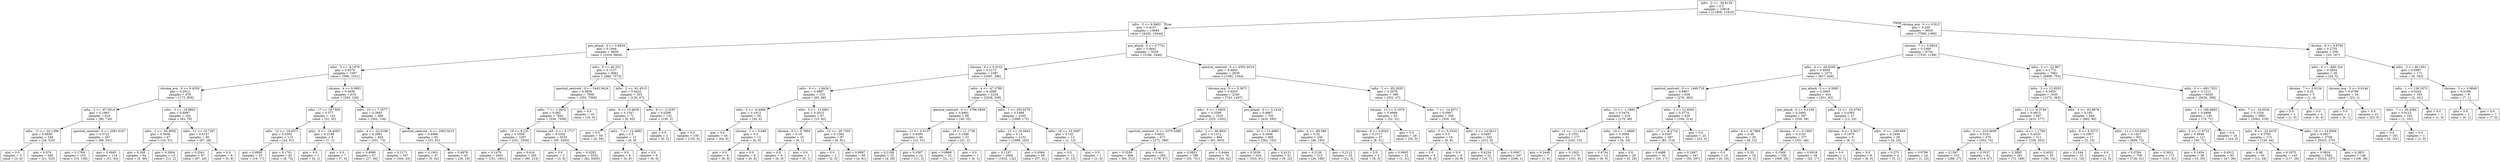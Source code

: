 digraph Tree {
node [shape=box] ;
0 [label="mfcc - 2 <= -39.8139\ngini = 0.5\nsamples = 23618\nvalue = [11808, 11810]"] ;
1 [label="mfcc - 3 <= 6.9483\ngini = 0.4107\nsamples = 14684\nvalue = [4240, 10444]"] ;
0 -> 1 [labeldistance=2.5, labelangle=45, headlabel="True"] ;
2 [label="pre_attack - 0 <= 0.6834\ngini = 0.1944\nsamples = 9658\nvalue = [1054, 8604]"] ;
1 -> 2 ;
3 [label="mfcc - 3 <= -8.1878\ngini = 0.4576\nsamples = 1597\nvalue = [566, 1031]"] ;
2 -> 3 ;
4 [label="chroma_avg - 0 <= 0.4359\ngini = 0.2912\nsamples = 978\nvalue = [173, 805]"] ;
3 -> 4 ;
5 [label="mfcc - 2 <= -67.5914\ngini = 0.1963\nsamples = 816\nvalue = [90, 726]"] ;
4 -> 5 ;
6 [label="mfcc - 11 <= -32.1396\ngini = 0.0836\nsamples = 549\nvalue = [24, 525]"] ;
5 -> 6 ;
7 [label="gini = 0.0\nsamples = 3\nvalue = [3, 0]"] ;
6 -> 7 ;
8 [label="gini = 0.074\nsamples = 546\nvalue = [21, 525]"] ;
6 -> 8 ;
9 [label="spectral_centroid - 0 <= 2091.6167\ngini = 0.3722\nsamples = 267\nvalue = [66, 201]"] ;
5 -> 9 ;
10 [label="gini = 0.1769\nsamples = 153\nvalue = [15, 138]"] ;
9 -> 10 ;
11 [label="gini = 0.4945\nsamples = 114\nvalue = [51, 63]"] ;
9 -> 11 ;
12 [label="mfcc - 3 <= -19.8602\ngini = 0.4997\nsamples = 162\nvalue = [83, 79]"] ;
4 -> 12 ;
13 [label="mfcc - 2 <= -50.9092\ngini = 0.3636\nsamples = 67\nvalue = [16, 51]"] ;
12 -> 13 ;
14 [label="gini = 0.168\nsamples = 54\nvalue = [5, 49]"] ;
13 -> 14 ;
15 [label="gini = 0.2604\nsamples = 13\nvalue = [11, 2]"] ;
13 -> 15 ;
16 [label="mfcc - 11 <= 16.7267\ngini = 0.4157\nsamples = 95\nvalue = [67, 28]"] ;
12 -> 16 ;
17 [label="gini = 0.3541\nsamples = 87\nvalue = [67, 20]"] ;
16 -> 17 ;
18 [label="gini = 0.0\nsamples = 8\nvalue = [0, 8]"] ;
16 -> 18 ;
19 [label="chroma - 4 <= 0.0801\ngini = 0.4636\nsamples = 619\nvalue = [393, 226]"] ;
3 -> 19 ;
20 [label="mfcc - 17 <= 18.7505\ngini = 0.377\nsamples = 123\nvalue = [31, 92]"] ;
19 -> 20 ;
21 [label="mfcc - 12 <= -16.6571\ngini = 0.3303\nsamples = 115\nvalue = [24, 91]"] ;
20 -> 21 ;
22 [label="gini = 0.4995\nsamples = 33\nvalue = [16, 17]"] ;
21 -> 22 ;
23 [label="gini = 0.1761\nsamples = 82\nvalue = [8, 74]"] ;
21 -> 23 ;
24 [label="mfcc - 9 <= -16.4263\ngini = 0.2188\nsamples = 8\nvalue = [7, 1]"] ;
20 -> 24 ;
25 [label="gini = 0.0\nsamples = 1\nvalue = [0, 1]"] ;
24 -> 25 ;
26 [label="gini = 0.0\nsamples = 7\nvalue = [7, 0]"] ;
24 -> 26 ;
27 [label="mfcc - 10 <= 7.2577\ngini = 0.3943\nsamples = 496\nvalue = [362, 134]"] ;
19 -> 27 ;
28 [label="mfcc - 4 <= -22.0198\ngini = 0.2961\nsamples = 404\nvalue = [331, 73]"] ;
27 -> 28 ;
29 [label="gini = 0.4986\nsamples = 57\nvalue = [27, 30]"] ;
28 -> 29 ;
30 [label="gini = 0.2171\nsamples = 347\nvalue = [304, 43]"] ;
28 -> 30 ;
31 [label="spectral_centroid - 0 <= 2063.5015\ngini = 0.4468\nsamples = 92\nvalue = [31, 61]"] ;
27 -> 31 ;
32 [label="gini = 0.1901\nsamples = 47\nvalue = [5, 42]"] ;
31 -> 32 ;
33 [label="gini = 0.4879\nsamples = 45\nvalue = [26, 19]"] ;
31 -> 33 ;
34 [label="mfcc - 5 <= 40.251\ngini = 0.1137\nsamples = 8061\nvalue = [488, 7573]"] ;
2 -> 34 ;
35 [label="spectral_centroid - 0 <= 5443.9424\ngini = 0.0856\nsamples = 7858\nvalue = [352, 7506]"] ;
34 -> 35 ;
36 [label="mfcc - 7 <= 2.3052\ngini = 0.082\nsamples = 7842\nvalue = [336, 7506]"] ;
35 -> 36 ;
37 [label="mfcc - 16 <= 8.231\ngini = 0.1939\nsamples = 2307\nvalue = [251, 2056]"] ;
36 -> 37 ;
38 [label="gini = 0.1479\nsamples = 2002\nvalue = [161, 1841]"] ;
37 -> 38 ;
39 [label="gini = 0.416\nsamples = 305\nvalue = [90, 215]"] ;
37 -> 39 ;
40 [label="chroma_std - 0 <= 0.1717\ngini = 0.0302\nsamples = 5535\nvalue = [85, 5450]"] ;
36 -> 40 ;
41 [label="gini = 0.0\nsamples = 3\nvalue = [3, 0]"] ;
40 -> 41 ;
42 [label="gini = 0.0292\nsamples = 5532\nvalue = [82, 5450]"] ;
40 -> 42 ;
43 [label="gini = 0.0\nsamples = 16\nvalue = [16, 0]"] ;
35 -> 43 ;
44 [label="mfcc - 2 <= -61.4515\ngini = 0.4422\nsamples = 203\nvalue = [136, 67]"] ;
34 -> 44 ;
45 [label="mfcc - 9 <= 13.6628\ngini = 0.1547\nsamples = 71\nvalue = [6, 65]"] ;
44 -> 45 ;
46 [label="gini = 0.0\nsamples = 59\nvalue = [0, 59]"] ;
45 -> 46 ;
47 [label="mfcc - 7 <= -12.4682\ngini = 0.5\nsamples = 12\nvalue = [6, 6]"] ;
45 -> 47 ;
48 [label="gini = 0.0\nsamples = 6\nvalue = [0, 6]"] ;
47 -> 48 ;
49 [label="gini = 0.0\nsamples = 6\nvalue = [6, 0]"] ;
47 -> 49 ;
50 [label="mfcc - 9 <= -2.3287\ngini = 0.0298\nsamples = 132\nvalue = [130, 2]"] ;
44 -> 50 ;
51 [label="gini = 0.0\nsamples = 2\nvalue = [0, 2]"] ;
50 -> 51 ;
52 [label="gini = 0.0\nsamples = 130\nvalue = [130, 0]"] ;
50 -> 52 ;
53 [label="pre_attack - 0 <= 0.7731\ngini = 0.4641\nsamples = 5026\nvalue = [3186, 1840]"] ;
1 -> 53 ;
54 [label="chroma - 4 <= 0.0152\ngini = 0.2173\nsamples = 2387\nvalue = [2091, 296]"] ;
53 -> 54 ;
55 [label="mfcc - 9 <= -1.9434\ngini = 0.4887\nsamples = 153\nvalue = [65, 88]"] ;
54 -> 55 ;
56 [label="mfcc - 5 <= -0.4469\ngini = 0.1913\nsamples = 56\nvalue = [50, 6]"] ;
55 -> 56 ;
57 [label="gini = 0.0\nsamples = 44\nvalue = [44, 0]"] ;
56 -> 57 ;
58 [label="chroma - 1 <= 0.049\ngini = 0.5\nsamples = 12\nvalue = [6, 6]"] ;
56 -> 58 ;
59 [label="gini = 0.0\nsamples = 6\nvalue = [6, 0]"] ;
58 -> 59 ;
60 [label="gini = 0.0\nsamples = 6\nvalue = [0, 6]"] ;
58 -> 60 ;
61 [label="mfcc - 5 <= -13.6901\ngini = 0.2615\nsamples = 97\nvalue = [15, 82]"] ;
55 -> 61 ;
62 [label="chroma - 0 <= 0.7964\ngini = 0.18\nsamples = 10\nvalue = [9, 1]"] ;
61 -> 62 ;
63 [label="gini = 0.0\nsamples = 9\nvalue = [9, 0]"] ;
62 -> 63 ;
64 [label="gini = 0.0\nsamples = 1\nvalue = [0, 1]"] ;
62 -> 64 ;
65 [label="mfcc - 15 <= -28.7205\ngini = 0.1284\nsamples = 87\nvalue = [6, 81]"] ;
61 -> 65 ;
66 [label="gini = 0.0\nsamples = 2\nvalue = [2, 0]"] ;
65 -> 66 ;
67 [label="gini = 0.0897\nsamples = 85\nvalue = [4, 81]"] ;
65 -> 67 ;
68 [label="mfcc - 4 <= -47.3789\ngini = 0.1689\nsamples = 2234\nvalue = [2026, 208]"] ;
54 -> 68 ;
69 [label="spectral_centroid - 0 <= 3796.5938\ngini = 0.4991\nsamples = 69\nvalue = [36, 33]"] ;
68 -> 69 ;
70 [label="chroma - 11 <= 0.5137\ngini = 0.4395\nsamples = 46\nvalue = [15, 31]"] ;
69 -> 70 ;
71 [label="gini = 0.2188\nsamples = 32\nvalue = [4, 28]"] ;
70 -> 71 ;
72 [label="gini = 0.3367\nsamples = 14\nvalue = [11, 3]"] ;
70 -> 72 ;
73 [label="mfcc - 19 <= 11.1738\ngini = 0.1588\nsamples = 23\nvalue = [21, 2]"] ;
69 -> 73 ;
74 [label="gini = 0.0868\nsamples = 22\nvalue = [21, 1]"] ;
73 -> 74 ;
75 [label="gini = 0.0\nsamples = 1\nvalue = [0, 1]"] ;
73 -> 75 ;
76 [label="mfcc - 1 <= 255.6276\ngini = 0.1486\nsamples = 2165\nvalue = [1990, 175]"] ;
68 -> 76 ;
77 [label="mfcc - 13 <= 19.5043\ngini = 0.14\nsamples = 2152\nvalue = [1989, 163]"] ;
76 -> 77 ;
78 [label="gini = 0.1197\nsamples = 2064\nvalue = [1932, 132]"] ;
77 -> 78 ;
79 [label="gini = 0.4564\nsamples = 88\nvalue = [57, 31]"] ;
77 -> 79 ;
80 [label="mfcc - 16 <= 10.3087\ngini = 0.142\nsamples = 13\nvalue = [1, 12]"] ;
76 -> 80 ;
81 [label="gini = 0.0\nsamples = 12\nvalue = [0, 12]"] ;
80 -> 81 ;
82 [label="gini = 0.0\nsamples = 1\nvalue = [1, 0]"] ;
80 -> 82 ;
83 [label="spectral_centroid - 0 <= 4553.4014\ngini = 0.4855\nsamples = 2639\nvalue = [1095, 1544]"] ;
53 -> 83 ;
84 [label="chroma_avg - 0 <= 0.3671\ngini = 0.4433\nsamples = 2240\nvalue = [743, 1497]"] ;
83 -> 84 ;
85 [label="mfcc - 5 <= 1.0925\ngini = 0.3398\nsamples = 1535\nvalue = [333, 1202]"] ;
84 -> 85 ;
86 [label="spectral_centroid - 0 <= 3375.5566\ngini = 0.4821\nsamples = 671\nvalue = [272, 399]"] ;
85 -> 86 ;
87 [label="gini = 0.3558\nsamples = 406\nvalue = [94, 312]"] ;
86 -> 87 ;
88 [label="gini = 0.441\nsamples = 265\nvalue = [178, 87]"] ;
86 -> 88 ;
89 [label="mfcc - 2 <= -66.8631\ngini = 0.1312\nsamples = 864\nvalue = [61, 803]"] ;
85 -> 89 ;
90 [label="gini = 0.0851\nsamples = 786\nvalue = [35, 751]"] ;
89 -> 90 ;
91 [label="gini = 0.4444\nsamples = 78\nvalue = [26, 52]"] ;
89 -> 91 ;
92 [label="pre_attack - 0 <= 3.1418\ngini = 0.4867\nsamples = 705\nvalue = [410, 295]"] ;
84 -> 92 ;
93 [label="mfcc - 10 <= 13.4985\ngini = 0.3449\nsamples = 465\nvalue = [362, 103]"] ;
92 -> 93 ;
94 [label="gini = 0.3036\nsamples = 434\nvalue = [353, 81]"] ;
93 -> 94 ;
95 [label="gini = 0.4121\nsamples = 31\nvalue = [9, 22]"] ;
93 -> 95 ;
96 [label="mfcc - 0 <= -89.586\ngini = 0.32\nsamples = 240\nvalue = [48, 192]"] ;
92 -> 96 ;
97 [label="gini = 0.2126\nsamples = 215\nvalue = [26, 189]"] ;
96 -> 97 ;
98 [label="gini = 0.2112\nsamples = 25\nvalue = [22, 3]"] ;
96 -> 98 ;
99 [label="mfcc - 2 <= -85.2935\ngini = 0.2078\nsamples = 399\nvalue = [352, 47]"] ;
83 -> 99 ;
100 [label="chroma - 11 <= 0.1976\ngini = 0.4999\nsamples = 63\nvalue = [32, 31]"] ;
99 -> 100 ;
101 [label="chroma - 9 <= 0.0024\ngini = 0.2717\nsamples = 37\nvalue = [6, 31]"] ;
100 -> 101 ;
102 [label="gini = 0.0\nsamples = 5\nvalue = [5, 0]"] ;
101 -> 102 ;
103 [label="gini = 0.0605\nsamples = 32\nvalue = [1, 31]"] ;
101 -> 103 ;
104 [label="gini = 0.0\nsamples = 26\nvalue = [26, 0]"] ;
100 -> 104 ;
105 [label="mfcc - 7 <= -14.9371\ngini = 0.0907\nsamples = 336\nvalue = [320, 16]"] ;
99 -> 105 ;
106 [label="mfcc - 5 <= 5.2524\ngini = 0.5\nsamples = 16\nvalue = [8, 8]"] ;
105 -> 106 ;
107 [label="gini = 0.0\nsamples = 8\nvalue = [8, 0]"] ;
106 -> 107 ;
108 [label="gini = 0.0\nsamples = 8\nvalue = [0, 8]"] ;
106 -> 108 ;
109 [label="mfcc - 3 <= 14.5611\ngini = 0.0487\nsamples = 320\nvalue = [312, 8]"] ;
105 -> 109 ;
110 [label="gini = 0.4234\nsamples = 23\nvalue = [16, 7]"] ;
109 -> 110 ;
111 [label="gini = 0.0067\nsamples = 297\nvalue = [296, 1]"] ;
109 -> 111 ;
112 [label="chroma_avg - 0 <= 0.913\ngini = 0.259\nsamples = 8934\nvalue = [7568, 1366]"] ;
0 -> 112 [labeldistance=2.5, labelangle=-45, headlabel="False"] ;
113 [label="chroma - 7 <= 0.0924\ngini = 0.2369\nsamples = 8734\nvalue = [7535, 1199]"] ;
112 -> 113 ;
114 [label="mfcc - 4 <= -20.8295\ngini = 0.4858\nsamples = 1073\nvalue = [627, 446]"] ;
113 -> 114 ;
115 [label="spectral_centroid - 0 <= 1449.718\ngini = 0.4907\nsamples = 639\nvalue = [276, 363]"] ;
114 -> 115 ;
116 [label="mfcc - 12 <= -1.1809\ngini = 0.3474\nsamples = 219\nvalue = [170, 49]"] ;
115 -> 116 ;
117 [label="mfcc - 11 <= -11.1434\ngini = 0.1551\nsamples = 177\nvalue = [162, 15]"] ;
116 -> 117 ;
118 [label="gini = 0.2449\nsamples = 7\nvalue = [1, 6]"] ;
117 -> 118 ;
119 [label="gini = 0.1003\nsamples = 170\nvalue = [161, 9]"] ;
117 -> 119 ;
120 [label="mfcc - 16 <= -1.6666\ngini = 0.3084\nsamples = 42\nvalue = [8, 34]"] ;
116 -> 120 ;
121 [label="gini = 0.4734\nsamples = 13\nvalue = [8, 5]"] ;
120 -> 121 ;
122 [label="gini = 0.0\nsamples = 29\nvalue = [0, 29]"] ;
120 -> 122 ;
123 [label="mfcc - 2 <= 12.4505\ngini = 0.3774\nsamples = 420\nvalue = [106, 314]"] ;
115 -> 123 ;
124 [label="mfcc - 17 <= -8.2716\ngini = 0.3307\nsamples = 397\nvalue = [83, 314]"] ;
123 -> 124 ;
125 [label="gini = 0.4488\nsamples = 50\nvalue = [33, 17]"] ;
124 -> 125 ;
126 [label="gini = 0.2467\nsamples = 347\nvalue = [50, 297]"] ;
124 -> 126 ;
127 [label="gini = 0.0\nsamples = 23\nvalue = [23, 0]"] ;
123 -> 127 ;
128 [label="pre_attack - 0 <= 4.3085\ngini = 0.3093\nsamples = 434\nvalue = [351, 83]"] ;
114 -> 128 ;
129 [label="pre_attack - 0 <= 0.1109\ngini = 0.2495\nsamples = 397\nvalue = [339, 58]"] ;
128 -> 129 ;
130 [label="mfcc - 4 <= -6.7964\ngini = 0.48\nsamples = 20\nvalue = [8, 12]"] ;
129 -> 130 ;
131 [label="gini = 0.0\nsamples = 10\nvalue = [0, 10]"] ;
130 -> 131 ;
132 [label="gini = 0.32\nsamples = 10\nvalue = [8, 2]"] ;
130 -> 132 ;
133 [label="chroma - 6 <= 0.1565\ngini = 0.2143\nsamples = 377\nvalue = [331, 46]"] ;
129 -> 133 ;
134 [label="gini = 0.1569\nsamples = 338\nvalue = [309, 29]"] ;
133 -> 134 ;
135 [label="gini = 0.4918\nsamples = 39\nvalue = [22, 17]"] ;
133 -> 135 ;
136 [label="mfcc - 12 <= -16.4793\ngini = 0.4383\nsamples = 37\nvalue = [12, 25]"] ;
128 -> 136 ;
137 [label="chroma - 4 <= 0.0017\ngini = 0.1975\nsamples = 9\nvalue = [8, 1]"] ;
136 -> 137 ;
138 [label="gini = 0.0\nsamples = 1\nvalue = [0, 1]"] ;
137 -> 138 ;
139 [label="gini = 0.0\nsamples = 8\nvalue = [8, 0]"] ;
137 -> 139 ;
140 [label="mfcc - 0 <= -249.909\ngini = 0.2449\nsamples = 28\nvalue = [4, 24]"] ;
136 -> 140 ;
141 [label="gini = 0.375\nsamples = 4\nvalue = [3, 1]"] ;
140 -> 141 ;
142 [label="gini = 0.0799\nsamples = 24\nvalue = [1, 23]"] ;
140 -> 142 ;
143 [label="mfcc - 2 <= -22.967\ngini = 0.1773\nsamples = 7661\nvalue = [6908, 753]"] ;
113 -> 143 ;
144 [label="mfcc - 3 <= 12.8252\ngini = 0.3455\nsamples = 1635\nvalue = [1272, 363]"] ;
143 -> 144 ;
145 [label="mfcc - 12 <= -0.3746\ngini = 0.4813\nsamples = 687\nvalue = [410, 277]"] ;
144 -> 145 ;
146 [label="mfcc - 0 <= -210.4659\ngini = 0.3161\nsamples = 376\nvalue = [302, 74]"] ;
145 -> 146 ;
147 [label="gini = 0.1567\nsamples = 315\nvalue = [288, 27]"] ;
146 -> 147 ;
148 [label="gini = 0.3537\nsamples = 61\nvalue = [14, 47]"] ;
146 -> 148 ;
149 [label="mfcc - 4 <= 1.1794\ngini = 0.4533\nsamples = 311\nvalue = [108, 203]"] ;
145 -> 149 ;
150 [label="gini = 0.3995\nsamples = 261\nvalue = [72, 189]"] ;
149 -> 150 ;
151 [label="gini = 0.4032\nsamples = 50\nvalue = [36, 14]"] ;
149 -> 151 ;
152 [label="mfcc - 4 <= -43.9878\ngini = 0.165\nsamples = 948\nvalue = [862, 86]"] ;
144 -> 152 ;
153 [label="mfcc - 6 <= 8.5573\ngini = 0.2907\nsamples = 17\nvalue = [3, 14]"] ;
152 -> 153 ;
154 [label="gini = 0.1244\nsamples = 15\nvalue = [1, 14]"] ;
153 -> 154 ;
155 [label="gini = 0.0\nsamples = 2\nvalue = [2, 0]"] ;
153 -> 155 ;
156 [label="mfcc - 11 <= 10.6291\ngini = 0.1427\nsamples = 931\nvalue = [859, 72]"] ;
152 -> 156 ;
157 [label="gini = 0.0784\nsamples = 759\nvalue = [728, 31]"] ;
156 -> 157 ;
158 [label="gini = 0.3631\nsamples = 172\nvalue = [131, 41]"] ;
156 -> 158 ;
159 [label="mfcc - 0 <= -681.7031\ngini = 0.1211\nsamples = 6026\nvalue = [5636, 390]"] ;
143 -> 159 ;
160 [label="mfcc - 1 <= 186.0992\ngini = 0.4998\nsamples = 145\nvalue = [74, 71]"] ;
159 -> 160 ;
161 [label="mfcc - 3 <= 11.6723\ngini = 0.4849\nsamples = 121\nvalue = [50, 71]"] ;
160 -> 161 ;
162 [label="gini = 0.1454\nsamples = 38\nvalue = [3, 35]"] ;
161 -> 162 ;
163 [label="gini = 0.4912\nsamples = 83\nvalue = [47, 36]"] ;
161 -> 163 ;
164 [label="gini = 0.0\nsamples = 24\nvalue = [24, 0]"] ;
160 -> 164 ;
165 [label="mfcc - 7 <= -16.0026\ngini = 0.1026\nsamples = 5881\nvalue = [5562, 319]"] ;
159 -> 165 ;
166 [label="mfcc - 8 <= -22.2479\ngini = 0.3793\nsamples = 173\nvalue = [129, 44]"] ;
165 -> 166 ;
167 [label="gini = 0.48\nsamples = 30\nvalue = [12, 18]"] ;
166 -> 167 ;
168 [label="gini = 0.2975\nsamples = 143\nvalue = [117, 26]"] ;
166 -> 168 ;
169 [label="mfcc - 16 <= 14.9504\ngini = 0.0917\nsamples = 5708\nvalue = [5433, 275]"] ;
165 -> 169 ;
170 [label="gini = 0.0816\nsamples = 5562\nvalue = [5325, 237]"] ;
169 -> 170 ;
171 [label="gini = 0.3851\nsamples = 146\nvalue = [108, 38]"] ;
169 -> 171 ;
172 [label="chroma - 9 <= 0.9795\ngini = 0.2755\nsamples = 200\nvalue = [33, 167]"] ;
112 -> 172 ;
173 [label="mfcc - 0 <= -660.324\ngini = 0.2854\nsamples = 29\nvalue = [24, 5]"] ;
172 -> 173 ;
174 [label="chroma - 7 <= 0.9134\ngini = 0.32\nsamples = 5\nvalue = [1, 4]"] ;
173 -> 174 ;
175 [label="gini = 0.0\nsamples = 1\nvalue = [1, 0]"] ;
174 -> 175 ;
176 [label="gini = 0.0\nsamples = 4\nvalue = [0, 4]"] ;
174 -> 176 ;
177 [label="chroma_avg - 0 <= 0.9144\ngini = 0.0799\nsamples = 24\nvalue = [23, 1]"] ;
173 -> 177 ;
178 [label="gini = 0.0\nsamples = 1\nvalue = [0, 1]"] ;
177 -> 178 ;
179 [label="gini = 0.0\nsamples = 23\nvalue = [23, 0]"] ;
177 -> 179 ;
180 [label="mfcc - 3 <= 49.1451\ngini = 0.0997\nsamples = 171\nvalue = [9, 162]"] ;
172 -> 180 ;
181 [label="mfcc - 1 <= 136.1873\ngini = 0.0242\nsamples = 163\nvalue = [2, 161]"] ;
180 -> 181 ;
182 [label="mfcc - 7 <= 30.4384\ngini = 0.0123\nsamples = 162\nvalue = [1, 161]"] ;
181 -> 182 ;
183 [label="gini = 0.0\nsamples = 161\nvalue = [0, 161]"] ;
182 -> 183 ;
184 [label="gini = 0.0\nsamples = 1\nvalue = [1, 0]"] ;
182 -> 184 ;
185 [label="gini = 0.0\nsamples = 1\nvalue = [1, 0]"] ;
181 -> 185 ;
186 [label="chroma - 5 <= 0.9648\ngini = 0.2188\nsamples = 8\nvalue = [7, 1]"] ;
180 -> 186 ;
187 [label="gini = 0.0\nsamples = 1\nvalue = [0, 1]"] ;
186 -> 187 ;
188 [label="gini = 0.0\nsamples = 7\nvalue = [7, 0]"] ;
186 -> 188 ;
}